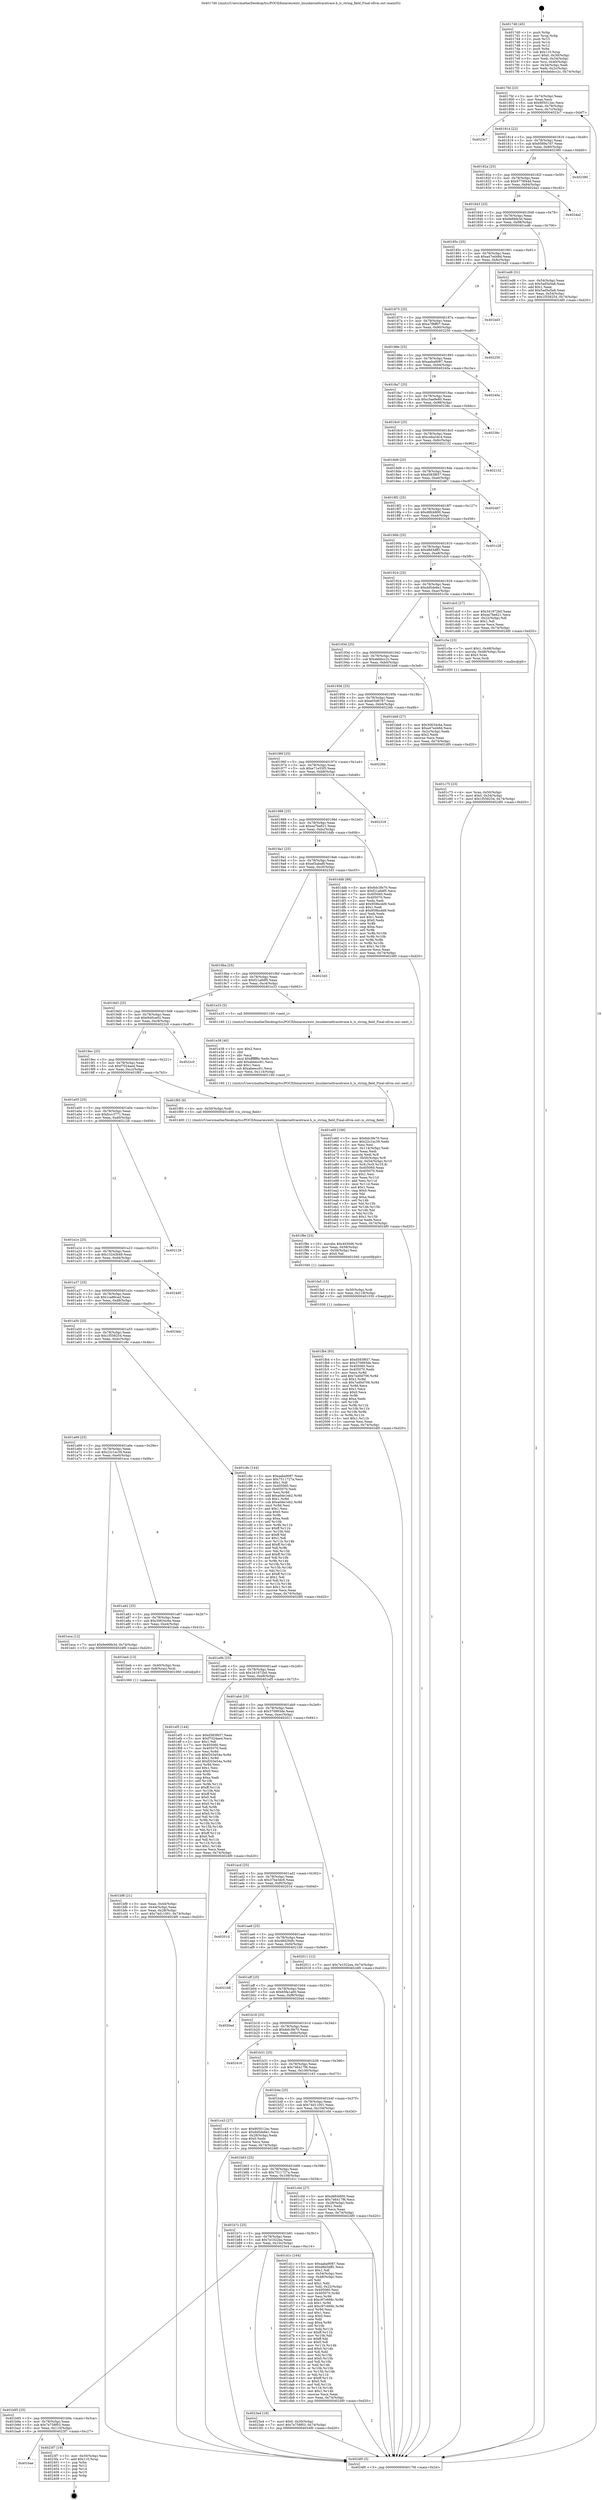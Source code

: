 digraph "0x4017d0" {
  label = "0x4017d0 (/mnt/c/Users/mathe/Desktop/tcc/POCII/binaries/extr_linuxkerneltracetrace.h_is_string_field_Final-ollvm.out::main(0))"
  labelloc = "t"
  node[shape=record]

  Entry [label="",width=0.3,height=0.3,shape=circle,fillcolor=black,style=filled]
  "0x4017fd" [label="{
     0x4017fd [23]\l
     | [instrs]\l
     &nbsp;&nbsp;0x4017fd \<+3\>: mov -0x74(%rbp),%eax\l
     &nbsp;&nbsp;0x401800 \<+2\>: mov %eax,%ecx\l
     &nbsp;&nbsp;0x401802 \<+6\>: sub $0x905012ec,%ecx\l
     &nbsp;&nbsp;0x401808 \<+3\>: mov %eax,-0x78(%rbp)\l
     &nbsp;&nbsp;0x40180b \<+3\>: mov %ecx,-0x7c(%rbp)\l
     &nbsp;&nbsp;0x40180e \<+6\>: je 00000000004023c7 \<main+0xbf7\>\l
  }"]
  "0x4023c7" [label="{
     0x4023c7\l
  }", style=dashed]
  "0x401814" [label="{
     0x401814 [22]\l
     | [instrs]\l
     &nbsp;&nbsp;0x401814 \<+5\>: jmp 0000000000401819 \<main+0x49\>\l
     &nbsp;&nbsp;0x401819 \<+3\>: mov -0x78(%rbp),%eax\l
     &nbsp;&nbsp;0x40181c \<+5\>: sub $0x9589a7d7,%eax\l
     &nbsp;&nbsp;0x401821 \<+3\>: mov %eax,-0x80(%rbp)\l
     &nbsp;&nbsp;0x401824 \<+6\>: je 0000000000402380 \<main+0xbb0\>\l
  }"]
  Exit [label="",width=0.3,height=0.3,shape=circle,fillcolor=black,style=filled,peripheries=2]
  "0x402380" [label="{
     0x402380\l
  }", style=dashed]
  "0x40182a" [label="{
     0x40182a [25]\l
     | [instrs]\l
     &nbsp;&nbsp;0x40182a \<+5\>: jmp 000000000040182f \<main+0x5f\>\l
     &nbsp;&nbsp;0x40182f \<+3\>: mov -0x78(%rbp),%eax\l
     &nbsp;&nbsp;0x401832 \<+5\>: sub $0x9779f44d,%eax\l
     &nbsp;&nbsp;0x401837 \<+6\>: mov %eax,-0x84(%rbp)\l
     &nbsp;&nbsp;0x40183d \<+6\>: je 00000000004024a2 \<main+0xcd2\>\l
  }"]
  "0x401bae" [label="{
     0x401bae\l
  }", style=dashed]
  "0x4024a2" [label="{
     0x4024a2\l
  }", style=dashed]
  "0x401843" [label="{
     0x401843 [25]\l
     | [instrs]\l
     &nbsp;&nbsp;0x401843 \<+5\>: jmp 0000000000401848 \<main+0x78\>\l
     &nbsp;&nbsp;0x401848 \<+3\>: mov -0x78(%rbp),%eax\l
     &nbsp;&nbsp;0x40184b \<+5\>: sub $0x9e66fe3d,%eax\l
     &nbsp;&nbsp;0x401850 \<+6\>: mov %eax,-0x88(%rbp)\l
     &nbsp;&nbsp;0x401856 \<+6\>: je 0000000000401ed6 \<main+0x706\>\l
  }"]
  "0x4023f7" [label="{
     0x4023f7 [19]\l
     | [instrs]\l
     &nbsp;&nbsp;0x4023f7 \<+3\>: mov -0x30(%rbp),%eax\l
     &nbsp;&nbsp;0x4023fa \<+7\>: add $0x110,%rsp\l
     &nbsp;&nbsp;0x402401 \<+1\>: pop %rbx\l
     &nbsp;&nbsp;0x402402 \<+2\>: pop %r12\l
     &nbsp;&nbsp;0x402404 \<+2\>: pop %r14\l
     &nbsp;&nbsp;0x402406 \<+2\>: pop %r15\l
     &nbsp;&nbsp;0x402408 \<+1\>: pop %rbp\l
     &nbsp;&nbsp;0x402409 \<+1\>: ret\l
  }"]
  "0x401ed6" [label="{
     0x401ed6 [31]\l
     | [instrs]\l
     &nbsp;&nbsp;0x401ed6 \<+3\>: mov -0x54(%rbp),%eax\l
     &nbsp;&nbsp;0x401ed9 \<+5\>: sub $0x5ad5e5a8,%eax\l
     &nbsp;&nbsp;0x401ede \<+3\>: add $0x1,%eax\l
     &nbsp;&nbsp;0x401ee1 \<+5\>: add $0x5ad5e5a8,%eax\l
     &nbsp;&nbsp;0x401ee6 \<+3\>: mov %eax,-0x54(%rbp)\l
     &nbsp;&nbsp;0x401ee9 \<+7\>: movl $0x1f558254,-0x74(%rbp)\l
     &nbsp;&nbsp;0x401ef0 \<+5\>: jmp 00000000004024f0 \<main+0xd20\>\l
  }"]
  "0x40185c" [label="{
     0x40185c [25]\l
     | [instrs]\l
     &nbsp;&nbsp;0x40185c \<+5\>: jmp 0000000000401861 \<main+0x91\>\l
     &nbsp;&nbsp;0x401861 \<+3\>: mov -0x78(%rbp),%eax\l
     &nbsp;&nbsp;0x401864 \<+5\>: sub $0xa47ed48d,%eax\l
     &nbsp;&nbsp;0x401869 \<+6\>: mov %eax,-0x8c(%rbp)\l
     &nbsp;&nbsp;0x40186f \<+6\>: je 0000000000401bd3 \<main+0x403\>\l
  }"]
  "0x401b95" [label="{
     0x401b95 [25]\l
     | [instrs]\l
     &nbsp;&nbsp;0x401b95 \<+5\>: jmp 0000000000401b9a \<main+0x3ca\>\l
     &nbsp;&nbsp;0x401b9a \<+3\>: mov -0x78(%rbp),%eax\l
     &nbsp;&nbsp;0x401b9d \<+5\>: sub $0x7e758f03,%eax\l
     &nbsp;&nbsp;0x401ba2 \<+6\>: mov %eax,-0x110(%rbp)\l
     &nbsp;&nbsp;0x401ba8 \<+6\>: je 00000000004023f7 \<main+0xc27\>\l
  }"]
  "0x401bd3" [label="{
     0x401bd3\l
  }", style=dashed]
  "0x401875" [label="{
     0x401875 [25]\l
     | [instrs]\l
     &nbsp;&nbsp;0x401875 \<+5\>: jmp 000000000040187a \<main+0xaa\>\l
     &nbsp;&nbsp;0x40187a \<+3\>: mov -0x78(%rbp),%eax\l
     &nbsp;&nbsp;0x40187d \<+5\>: sub $0xa7f8ff07,%eax\l
     &nbsp;&nbsp;0x401882 \<+6\>: mov %eax,-0x90(%rbp)\l
     &nbsp;&nbsp;0x401888 \<+6\>: je 0000000000402250 \<main+0xa80\>\l
  }"]
  "0x4023e4" [label="{
     0x4023e4 [19]\l
     | [instrs]\l
     &nbsp;&nbsp;0x4023e4 \<+7\>: movl $0x0,-0x30(%rbp)\l
     &nbsp;&nbsp;0x4023eb \<+7\>: movl $0x7e758f03,-0x74(%rbp)\l
     &nbsp;&nbsp;0x4023f2 \<+5\>: jmp 00000000004024f0 \<main+0xd20\>\l
  }"]
  "0x402250" [label="{
     0x402250\l
  }", style=dashed]
  "0x40188e" [label="{
     0x40188e [25]\l
     | [instrs]\l
     &nbsp;&nbsp;0x40188e \<+5\>: jmp 0000000000401893 \<main+0xc3\>\l
     &nbsp;&nbsp;0x401893 \<+3\>: mov -0x78(%rbp),%eax\l
     &nbsp;&nbsp;0x401896 \<+5\>: sub $0xaaba9087,%eax\l
     &nbsp;&nbsp;0x40189b \<+6\>: mov %eax,-0x94(%rbp)\l
     &nbsp;&nbsp;0x4018a1 \<+6\>: je 000000000040240a \<main+0xc3a\>\l
  }"]
  "0x401fb4" [label="{
     0x401fb4 [93]\l
     | [instrs]\l
     &nbsp;&nbsp;0x401fb4 \<+5\>: mov $0xd583f657,%eax\l
     &nbsp;&nbsp;0x401fb9 \<+5\>: mov $0x370993de,%esi\l
     &nbsp;&nbsp;0x401fbe \<+7\>: mov 0x405060,%ecx\l
     &nbsp;&nbsp;0x401fc5 \<+7\>: mov 0x405070,%edx\l
     &nbsp;&nbsp;0x401fcc \<+3\>: mov %ecx,%r8d\l
     &nbsp;&nbsp;0x401fcf \<+7\>: add $0x7ed0d706,%r8d\l
     &nbsp;&nbsp;0x401fd6 \<+4\>: sub $0x1,%r8d\l
     &nbsp;&nbsp;0x401fda \<+7\>: sub $0x7ed0d706,%r8d\l
     &nbsp;&nbsp;0x401fe1 \<+4\>: imul %r8d,%ecx\l
     &nbsp;&nbsp;0x401fe5 \<+3\>: and $0x1,%ecx\l
     &nbsp;&nbsp;0x401fe8 \<+3\>: cmp $0x0,%ecx\l
     &nbsp;&nbsp;0x401feb \<+4\>: sete %r9b\l
     &nbsp;&nbsp;0x401fef \<+3\>: cmp $0xa,%edx\l
     &nbsp;&nbsp;0x401ff2 \<+4\>: setl %r10b\l
     &nbsp;&nbsp;0x401ff6 \<+3\>: mov %r9b,%r11b\l
     &nbsp;&nbsp;0x401ff9 \<+3\>: and %r10b,%r11b\l
     &nbsp;&nbsp;0x401ffc \<+3\>: xor %r10b,%r9b\l
     &nbsp;&nbsp;0x401fff \<+3\>: or %r9b,%r11b\l
     &nbsp;&nbsp;0x402002 \<+4\>: test $0x1,%r11b\l
     &nbsp;&nbsp;0x402006 \<+3\>: cmovne %esi,%eax\l
     &nbsp;&nbsp;0x402009 \<+3\>: mov %eax,-0x74(%rbp)\l
     &nbsp;&nbsp;0x40200c \<+5\>: jmp 00000000004024f0 \<main+0xd20\>\l
  }"]
  "0x40240a" [label="{
     0x40240a\l
  }", style=dashed]
  "0x4018a7" [label="{
     0x4018a7 [25]\l
     | [instrs]\l
     &nbsp;&nbsp;0x4018a7 \<+5\>: jmp 00000000004018ac \<main+0xdc\>\l
     &nbsp;&nbsp;0x4018ac \<+3\>: mov -0x78(%rbp),%eax\l
     &nbsp;&nbsp;0x4018af \<+5\>: sub $0xc5ae9e80,%eax\l
     &nbsp;&nbsp;0x4018b4 \<+6\>: mov %eax,-0x98(%rbp)\l
     &nbsp;&nbsp;0x4018ba \<+6\>: je 000000000040238c \<main+0xbbc\>\l
  }"]
  "0x401fa5" [label="{
     0x401fa5 [15]\l
     | [instrs]\l
     &nbsp;&nbsp;0x401fa5 \<+4\>: mov -0x50(%rbp),%rdi\l
     &nbsp;&nbsp;0x401fa9 \<+6\>: mov %eax,-0x118(%rbp)\l
     &nbsp;&nbsp;0x401faf \<+5\>: call 0000000000401030 \<free@plt\>\l
     | [calls]\l
     &nbsp;&nbsp;0x401030 \{1\} (unknown)\l
  }"]
  "0x40238c" [label="{
     0x40238c\l
  }", style=dashed]
  "0x4018c0" [label="{
     0x4018c0 [25]\l
     | [instrs]\l
     &nbsp;&nbsp;0x4018c0 \<+5\>: jmp 00000000004018c5 \<main+0xf5\>\l
     &nbsp;&nbsp;0x4018c5 \<+3\>: mov -0x78(%rbp),%eax\l
     &nbsp;&nbsp;0x4018c8 \<+5\>: sub $0xceba34c4,%eax\l
     &nbsp;&nbsp;0x4018cd \<+6\>: mov %eax,-0x9c(%rbp)\l
     &nbsp;&nbsp;0x4018d3 \<+6\>: je 0000000000402132 \<main+0x962\>\l
  }"]
  "0x401f8e" [label="{
     0x401f8e [23]\l
     | [instrs]\l
     &nbsp;&nbsp;0x401f8e \<+10\>: movabs $0x4030d6,%rdi\l
     &nbsp;&nbsp;0x401f98 \<+3\>: mov %eax,-0x58(%rbp)\l
     &nbsp;&nbsp;0x401f9b \<+3\>: mov -0x58(%rbp),%esi\l
     &nbsp;&nbsp;0x401f9e \<+2\>: mov $0x0,%al\l
     &nbsp;&nbsp;0x401fa0 \<+5\>: call 0000000000401040 \<printf@plt\>\l
     | [calls]\l
     &nbsp;&nbsp;0x401040 \{1\} (unknown)\l
  }"]
  "0x402132" [label="{
     0x402132\l
  }", style=dashed]
  "0x4018d9" [label="{
     0x4018d9 [25]\l
     | [instrs]\l
     &nbsp;&nbsp;0x4018d9 \<+5\>: jmp 00000000004018de \<main+0x10e\>\l
     &nbsp;&nbsp;0x4018de \<+3\>: mov -0x78(%rbp),%eax\l
     &nbsp;&nbsp;0x4018e1 \<+5\>: sub $0xd583f657,%eax\l
     &nbsp;&nbsp;0x4018e6 \<+6\>: mov %eax,-0xa0(%rbp)\l
     &nbsp;&nbsp;0x4018ec \<+6\>: je 0000000000402467 \<main+0xc97\>\l
  }"]
  "0x401e60" [label="{
     0x401e60 [106]\l
     | [instrs]\l
     &nbsp;&nbsp;0x401e60 \<+5\>: mov $0x6dc3fe70,%ecx\l
     &nbsp;&nbsp;0x401e65 \<+5\>: mov $0x22c1ec39,%edx\l
     &nbsp;&nbsp;0x401e6a \<+2\>: xor %esi,%esi\l
     &nbsp;&nbsp;0x401e6c \<+6\>: mov -0x114(%rbp),%edi\l
     &nbsp;&nbsp;0x401e72 \<+3\>: imul %eax,%edi\l
     &nbsp;&nbsp;0x401e75 \<+3\>: movslq %edi,%r8\l
     &nbsp;&nbsp;0x401e78 \<+4\>: mov -0x50(%rbp),%r9\l
     &nbsp;&nbsp;0x401e7c \<+4\>: movslq -0x54(%rbp),%r10\l
     &nbsp;&nbsp;0x401e80 \<+4\>: mov %r8,(%r9,%r10,8)\l
     &nbsp;&nbsp;0x401e84 \<+7\>: mov 0x405060,%eax\l
     &nbsp;&nbsp;0x401e8b \<+7\>: mov 0x405070,%edi\l
     &nbsp;&nbsp;0x401e92 \<+3\>: sub $0x1,%esi\l
     &nbsp;&nbsp;0x401e95 \<+3\>: mov %eax,%r11d\l
     &nbsp;&nbsp;0x401e98 \<+3\>: add %esi,%r11d\l
     &nbsp;&nbsp;0x401e9b \<+4\>: imul %r11d,%eax\l
     &nbsp;&nbsp;0x401e9f \<+3\>: and $0x1,%eax\l
     &nbsp;&nbsp;0x401ea2 \<+3\>: cmp $0x0,%eax\l
     &nbsp;&nbsp;0x401ea5 \<+3\>: sete %bl\l
     &nbsp;&nbsp;0x401ea8 \<+3\>: cmp $0xa,%edi\l
     &nbsp;&nbsp;0x401eab \<+4\>: setl %r14b\l
     &nbsp;&nbsp;0x401eaf \<+3\>: mov %bl,%r15b\l
     &nbsp;&nbsp;0x401eb2 \<+3\>: and %r14b,%r15b\l
     &nbsp;&nbsp;0x401eb5 \<+3\>: xor %r14b,%bl\l
     &nbsp;&nbsp;0x401eb8 \<+3\>: or %bl,%r15b\l
     &nbsp;&nbsp;0x401ebb \<+4\>: test $0x1,%r15b\l
     &nbsp;&nbsp;0x401ebf \<+3\>: cmovne %edx,%ecx\l
     &nbsp;&nbsp;0x401ec2 \<+3\>: mov %ecx,-0x74(%rbp)\l
     &nbsp;&nbsp;0x401ec5 \<+5\>: jmp 00000000004024f0 \<main+0xd20\>\l
  }"]
  "0x402467" [label="{
     0x402467\l
  }", style=dashed]
  "0x4018f2" [label="{
     0x4018f2 [25]\l
     | [instrs]\l
     &nbsp;&nbsp;0x4018f2 \<+5\>: jmp 00000000004018f7 \<main+0x127\>\l
     &nbsp;&nbsp;0x4018f7 \<+3\>: mov -0x78(%rbp),%eax\l
     &nbsp;&nbsp;0x4018fa \<+5\>: sub $0xd6fcb800,%eax\l
     &nbsp;&nbsp;0x4018ff \<+6\>: mov %eax,-0xa4(%rbp)\l
     &nbsp;&nbsp;0x401905 \<+6\>: je 0000000000401c28 \<main+0x458\>\l
  }"]
  "0x401e38" [label="{
     0x401e38 [40]\l
     | [instrs]\l
     &nbsp;&nbsp;0x401e38 \<+5\>: mov $0x2,%ecx\l
     &nbsp;&nbsp;0x401e3d \<+1\>: cltd\l
     &nbsp;&nbsp;0x401e3e \<+2\>: idiv %ecx\l
     &nbsp;&nbsp;0x401e40 \<+6\>: imul $0xfffffffe,%edx,%ecx\l
     &nbsp;&nbsp;0x401e46 \<+6\>: add $0xabeecc61,%ecx\l
     &nbsp;&nbsp;0x401e4c \<+3\>: add $0x1,%ecx\l
     &nbsp;&nbsp;0x401e4f \<+6\>: sub $0xabeecc61,%ecx\l
     &nbsp;&nbsp;0x401e55 \<+6\>: mov %ecx,-0x114(%rbp)\l
     &nbsp;&nbsp;0x401e5b \<+5\>: call 0000000000401160 \<next_i\>\l
     | [calls]\l
     &nbsp;&nbsp;0x401160 \{1\} (/mnt/c/Users/mathe/Desktop/tcc/POCII/binaries/extr_linuxkerneltracetrace.h_is_string_field_Final-ollvm.out::next_i)\l
  }"]
  "0x401c28" [label="{
     0x401c28\l
  }", style=dashed]
  "0x40190b" [label="{
     0x40190b [25]\l
     | [instrs]\l
     &nbsp;&nbsp;0x40190b \<+5\>: jmp 0000000000401910 \<main+0x140\>\l
     &nbsp;&nbsp;0x401910 \<+3\>: mov -0x78(%rbp),%eax\l
     &nbsp;&nbsp;0x401913 \<+5\>: sub $0xd8d3dff1,%eax\l
     &nbsp;&nbsp;0x401918 \<+6\>: mov %eax,-0xa8(%rbp)\l
     &nbsp;&nbsp;0x40191e \<+6\>: je 0000000000401dc0 \<main+0x5f0\>\l
  }"]
  "0x401b7c" [label="{
     0x401b7c [25]\l
     | [instrs]\l
     &nbsp;&nbsp;0x401b7c \<+5\>: jmp 0000000000401b81 \<main+0x3b1\>\l
     &nbsp;&nbsp;0x401b81 \<+3\>: mov -0x78(%rbp),%eax\l
     &nbsp;&nbsp;0x401b84 \<+5\>: sub $0x7e1022ea,%eax\l
     &nbsp;&nbsp;0x401b89 \<+6\>: mov %eax,-0x10c(%rbp)\l
     &nbsp;&nbsp;0x401b8f \<+6\>: je 00000000004023e4 \<main+0xc14\>\l
  }"]
  "0x401dc0" [label="{
     0x401dc0 [27]\l
     | [instrs]\l
     &nbsp;&nbsp;0x401dc0 \<+5\>: mov $0x341972b0,%eax\l
     &nbsp;&nbsp;0x401dc5 \<+5\>: mov $0xea7be621,%ecx\l
     &nbsp;&nbsp;0x401dca \<+3\>: mov -0x22(%rbp),%dl\l
     &nbsp;&nbsp;0x401dcd \<+3\>: test $0x1,%dl\l
     &nbsp;&nbsp;0x401dd0 \<+3\>: cmovne %ecx,%eax\l
     &nbsp;&nbsp;0x401dd3 \<+3\>: mov %eax,-0x74(%rbp)\l
     &nbsp;&nbsp;0x401dd6 \<+5\>: jmp 00000000004024f0 \<main+0xd20\>\l
  }"]
  "0x401924" [label="{
     0x401924 [25]\l
     | [instrs]\l
     &nbsp;&nbsp;0x401924 \<+5\>: jmp 0000000000401929 \<main+0x159\>\l
     &nbsp;&nbsp;0x401929 \<+3\>: mov -0x78(%rbp),%eax\l
     &nbsp;&nbsp;0x40192c \<+5\>: sub $0xdd5de6e1,%eax\l
     &nbsp;&nbsp;0x401931 \<+6\>: mov %eax,-0xac(%rbp)\l
     &nbsp;&nbsp;0x401937 \<+6\>: je 0000000000401c5e \<main+0x48e\>\l
  }"]
  "0x401d1c" [label="{
     0x401d1c [164]\l
     | [instrs]\l
     &nbsp;&nbsp;0x401d1c \<+5\>: mov $0xaaba9087,%eax\l
     &nbsp;&nbsp;0x401d21 \<+5\>: mov $0xd8d3dff1,%ecx\l
     &nbsp;&nbsp;0x401d26 \<+2\>: mov $0x1,%dl\l
     &nbsp;&nbsp;0x401d28 \<+3\>: mov -0x54(%rbp),%esi\l
     &nbsp;&nbsp;0x401d2b \<+3\>: cmp -0x48(%rbp),%esi\l
     &nbsp;&nbsp;0x401d2e \<+4\>: setl %dil\l
     &nbsp;&nbsp;0x401d32 \<+4\>: and $0x1,%dil\l
     &nbsp;&nbsp;0x401d36 \<+4\>: mov %dil,-0x22(%rbp)\l
     &nbsp;&nbsp;0x401d3a \<+7\>: mov 0x405060,%esi\l
     &nbsp;&nbsp;0x401d41 \<+8\>: mov 0x405070,%r8d\l
     &nbsp;&nbsp;0x401d49 \<+3\>: mov %esi,%r9d\l
     &nbsp;&nbsp;0x401d4c \<+7\>: sub $0xc97c668c,%r9d\l
     &nbsp;&nbsp;0x401d53 \<+4\>: sub $0x1,%r9d\l
     &nbsp;&nbsp;0x401d57 \<+7\>: add $0xc97c668c,%r9d\l
     &nbsp;&nbsp;0x401d5e \<+4\>: imul %r9d,%esi\l
     &nbsp;&nbsp;0x401d62 \<+3\>: and $0x1,%esi\l
     &nbsp;&nbsp;0x401d65 \<+3\>: cmp $0x0,%esi\l
     &nbsp;&nbsp;0x401d68 \<+4\>: sete %dil\l
     &nbsp;&nbsp;0x401d6c \<+4\>: cmp $0xa,%r8d\l
     &nbsp;&nbsp;0x401d70 \<+4\>: setl %r10b\l
     &nbsp;&nbsp;0x401d74 \<+3\>: mov %dil,%r11b\l
     &nbsp;&nbsp;0x401d77 \<+4\>: xor $0xff,%r11b\l
     &nbsp;&nbsp;0x401d7b \<+3\>: mov %r10b,%bl\l
     &nbsp;&nbsp;0x401d7e \<+3\>: xor $0xff,%bl\l
     &nbsp;&nbsp;0x401d81 \<+3\>: xor $0x0,%dl\l
     &nbsp;&nbsp;0x401d84 \<+3\>: mov %r11b,%r14b\l
     &nbsp;&nbsp;0x401d87 \<+4\>: and $0x0,%r14b\l
     &nbsp;&nbsp;0x401d8b \<+3\>: and %dl,%dil\l
     &nbsp;&nbsp;0x401d8e \<+3\>: mov %bl,%r15b\l
     &nbsp;&nbsp;0x401d91 \<+4\>: and $0x0,%r15b\l
     &nbsp;&nbsp;0x401d95 \<+3\>: and %dl,%r10b\l
     &nbsp;&nbsp;0x401d98 \<+3\>: or %dil,%r14b\l
     &nbsp;&nbsp;0x401d9b \<+3\>: or %r10b,%r15b\l
     &nbsp;&nbsp;0x401d9e \<+3\>: xor %r15b,%r14b\l
     &nbsp;&nbsp;0x401da1 \<+3\>: or %bl,%r11b\l
     &nbsp;&nbsp;0x401da4 \<+4\>: xor $0xff,%r11b\l
     &nbsp;&nbsp;0x401da8 \<+3\>: or $0x0,%dl\l
     &nbsp;&nbsp;0x401dab \<+3\>: and %dl,%r11b\l
     &nbsp;&nbsp;0x401dae \<+3\>: or %r11b,%r14b\l
     &nbsp;&nbsp;0x401db1 \<+4\>: test $0x1,%r14b\l
     &nbsp;&nbsp;0x401db5 \<+3\>: cmovne %ecx,%eax\l
     &nbsp;&nbsp;0x401db8 \<+3\>: mov %eax,-0x74(%rbp)\l
     &nbsp;&nbsp;0x401dbb \<+5\>: jmp 00000000004024f0 \<main+0xd20\>\l
  }"]
  "0x401c5e" [label="{
     0x401c5e [23]\l
     | [instrs]\l
     &nbsp;&nbsp;0x401c5e \<+7\>: movl $0x1,-0x48(%rbp)\l
     &nbsp;&nbsp;0x401c65 \<+4\>: movslq -0x48(%rbp),%rax\l
     &nbsp;&nbsp;0x401c69 \<+4\>: shl $0x3,%rax\l
     &nbsp;&nbsp;0x401c6d \<+3\>: mov %rax,%rdi\l
     &nbsp;&nbsp;0x401c70 \<+5\>: call 0000000000401050 \<malloc@plt\>\l
     | [calls]\l
     &nbsp;&nbsp;0x401050 \{1\} (unknown)\l
  }"]
  "0x40193d" [label="{
     0x40193d [25]\l
     | [instrs]\l
     &nbsp;&nbsp;0x40193d \<+5\>: jmp 0000000000401942 \<main+0x172\>\l
     &nbsp;&nbsp;0x401942 \<+3\>: mov -0x78(%rbp),%eax\l
     &nbsp;&nbsp;0x401945 \<+5\>: sub $0xdebbcc2c,%eax\l
     &nbsp;&nbsp;0x40194a \<+6\>: mov %eax,-0xb0(%rbp)\l
     &nbsp;&nbsp;0x401950 \<+6\>: je 0000000000401bb8 \<main+0x3e8\>\l
  }"]
  "0x401c75" [label="{
     0x401c75 [23]\l
     | [instrs]\l
     &nbsp;&nbsp;0x401c75 \<+4\>: mov %rax,-0x50(%rbp)\l
     &nbsp;&nbsp;0x401c79 \<+7\>: movl $0x0,-0x54(%rbp)\l
     &nbsp;&nbsp;0x401c80 \<+7\>: movl $0x1f558254,-0x74(%rbp)\l
     &nbsp;&nbsp;0x401c87 \<+5\>: jmp 00000000004024f0 \<main+0xd20\>\l
  }"]
  "0x401bb8" [label="{
     0x401bb8 [27]\l
     | [instrs]\l
     &nbsp;&nbsp;0x401bb8 \<+5\>: mov $0x30634c6a,%eax\l
     &nbsp;&nbsp;0x401bbd \<+5\>: mov $0xa47ed48d,%ecx\l
     &nbsp;&nbsp;0x401bc2 \<+3\>: mov -0x2c(%rbp),%edx\l
     &nbsp;&nbsp;0x401bc5 \<+3\>: cmp $0x2,%edx\l
     &nbsp;&nbsp;0x401bc8 \<+3\>: cmovne %ecx,%eax\l
     &nbsp;&nbsp;0x401bcb \<+3\>: mov %eax,-0x74(%rbp)\l
     &nbsp;&nbsp;0x401bce \<+5\>: jmp 00000000004024f0 \<main+0xd20\>\l
  }"]
  "0x401956" [label="{
     0x401956 [25]\l
     | [instrs]\l
     &nbsp;&nbsp;0x401956 \<+5\>: jmp 000000000040195b \<main+0x18b\>\l
     &nbsp;&nbsp;0x40195b \<+3\>: mov -0x78(%rbp),%eax\l
     &nbsp;&nbsp;0x40195e \<+5\>: sub $0xe05d6767,%eax\l
     &nbsp;&nbsp;0x401963 \<+6\>: mov %eax,-0xb4(%rbp)\l
     &nbsp;&nbsp;0x401969 \<+6\>: je 000000000040226b \<main+0xa9b\>\l
  }"]
  "0x4024f0" [label="{
     0x4024f0 [5]\l
     | [instrs]\l
     &nbsp;&nbsp;0x4024f0 \<+5\>: jmp 00000000004017fd \<main+0x2d\>\l
  }"]
  "0x4017d0" [label="{
     0x4017d0 [45]\l
     | [instrs]\l
     &nbsp;&nbsp;0x4017d0 \<+1\>: push %rbp\l
     &nbsp;&nbsp;0x4017d1 \<+3\>: mov %rsp,%rbp\l
     &nbsp;&nbsp;0x4017d4 \<+2\>: push %r15\l
     &nbsp;&nbsp;0x4017d6 \<+2\>: push %r14\l
     &nbsp;&nbsp;0x4017d8 \<+2\>: push %r12\l
     &nbsp;&nbsp;0x4017da \<+1\>: push %rbx\l
     &nbsp;&nbsp;0x4017db \<+7\>: sub $0x110,%rsp\l
     &nbsp;&nbsp;0x4017e2 \<+7\>: movl $0x0,-0x30(%rbp)\l
     &nbsp;&nbsp;0x4017e9 \<+3\>: mov %edi,-0x34(%rbp)\l
     &nbsp;&nbsp;0x4017ec \<+4\>: mov %rsi,-0x40(%rbp)\l
     &nbsp;&nbsp;0x4017f0 \<+3\>: mov -0x34(%rbp),%edi\l
     &nbsp;&nbsp;0x4017f3 \<+3\>: mov %edi,-0x2c(%rbp)\l
     &nbsp;&nbsp;0x4017f6 \<+7\>: movl $0xdebbcc2c,-0x74(%rbp)\l
  }"]
  "0x401b63" [label="{
     0x401b63 [25]\l
     | [instrs]\l
     &nbsp;&nbsp;0x401b63 \<+5\>: jmp 0000000000401b68 \<main+0x398\>\l
     &nbsp;&nbsp;0x401b68 \<+3\>: mov -0x78(%rbp),%eax\l
     &nbsp;&nbsp;0x401b6b \<+5\>: sub $0x7511727a,%eax\l
     &nbsp;&nbsp;0x401b70 \<+6\>: mov %eax,-0x108(%rbp)\l
     &nbsp;&nbsp;0x401b76 \<+6\>: je 0000000000401d1c \<main+0x54c\>\l
  }"]
  "0x40226b" [label="{
     0x40226b\l
  }", style=dashed]
  "0x40196f" [label="{
     0x40196f [25]\l
     | [instrs]\l
     &nbsp;&nbsp;0x40196f \<+5\>: jmp 0000000000401974 \<main+0x1a4\>\l
     &nbsp;&nbsp;0x401974 \<+3\>: mov -0x78(%rbp),%eax\l
     &nbsp;&nbsp;0x401977 \<+5\>: sub $0xe71e55f3,%eax\l
     &nbsp;&nbsp;0x40197c \<+6\>: mov %eax,-0xb8(%rbp)\l
     &nbsp;&nbsp;0x401982 \<+6\>: je 0000000000402318 \<main+0xb48\>\l
  }"]
  "0x401c0d" [label="{
     0x401c0d [27]\l
     | [instrs]\l
     &nbsp;&nbsp;0x401c0d \<+5\>: mov $0xd6fcb800,%eax\l
     &nbsp;&nbsp;0x401c12 \<+5\>: mov $0x746417f6,%ecx\l
     &nbsp;&nbsp;0x401c17 \<+3\>: mov -0x28(%rbp),%edx\l
     &nbsp;&nbsp;0x401c1a \<+3\>: cmp $0x1,%edx\l
     &nbsp;&nbsp;0x401c1d \<+3\>: cmovl %ecx,%eax\l
     &nbsp;&nbsp;0x401c20 \<+3\>: mov %eax,-0x74(%rbp)\l
     &nbsp;&nbsp;0x401c23 \<+5\>: jmp 00000000004024f0 \<main+0xd20\>\l
  }"]
  "0x402318" [label="{
     0x402318\l
  }", style=dashed]
  "0x401988" [label="{
     0x401988 [25]\l
     | [instrs]\l
     &nbsp;&nbsp;0x401988 \<+5\>: jmp 000000000040198d \<main+0x1bd\>\l
     &nbsp;&nbsp;0x40198d \<+3\>: mov -0x78(%rbp),%eax\l
     &nbsp;&nbsp;0x401990 \<+5\>: sub $0xea7be621,%eax\l
     &nbsp;&nbsp;0x401995 \<+6\>: mov %eax,-0xbc(%rbp)\l
     &nbsp;&nbsp;0x40199b \<+6\>: je 0000000000401ddb \<main+0x60b\>\l
  }"]
  "0x401b4a" [label="{
     0x401b4a [25]\l
     | [instrs]\l
     &nbsp;&nbsp;0x401b4a \<+5\>: jmp 0000000000401b4f \<main+0x37f\>\l
     &nbsp;&nbsp;0x401b4f \<+3\>: mov -0x78(%rbp),%eax\l
     &nbsp;&nbsp;0x401b52 \<+5\>: sub $0x74d11001,%eax\l
     &nbsp;&nbsp;0x401b57 \<+6\>: mov %eax,-0x104(%rbp)\l
     &nbsp;&nbsp;0x401b5d \<+6\>: je 0000000000401c0d \<main+0x43d\>\l
  }"]
  "0x401ddb" [label="{
     0x401ddb [88]\l
     | [instrs]\l
     &nbsp;&nbsp;0x401ddb \<+5\>: mov $0x6dc3fe70,%eax\l
     &nbsp;&nbsp;0x401de0 \<+5\>: mov $0xf21a6df5,%ecx\l
     &nbsp;&nbsp;0x401de5 \<+7\>: mov 0x405060,%edx\l
     &nbsp;&nbsp;0x401dec \<+7\>: mov 0x405070,%esi\l
     &nbsp;&nbsp;0x401df3 \<+2\>: mov %edx,%edi\l
     &nbsp;&nbsp;0x401df5 \<+6\>: add $0x959bcdd9,%edi\l
     &nbsp;&nbsp;0x401dfb \<+3\>: sub $0x1,%edi\l
     &nbsp;&nbsp;0x401dfe \<+6\>: sub $0x959bcdd9,%edi\l
     &nbsp;&nbsp;0x401e04 \<+3\>: imul %edi,%edx\l
     &nbsp;&nbsp;0x401e07 \<+3\>: and $0x1,%edx\l
     &nbsp;&nbsp;0x401e0a \<+3\>: cmp $0x0,%edx\l
     &nbsp;&nbsp;0x401e0d \<+4\>: sete %r8b\l
     &nbsp;&nbsp;0x401e11 \<+3\>: cmp $0xa,%esi\l
     &nbsp;&nbsp;0x401e14 \<+4\>: setl %r9b\l
     &nbsp;&nbsp;0x401e18 \<+3\>: mov %r8b,%r10b\l
     &nbsp;&nbsp;0x401e1b \<+3\>: and %r9b,%r10b\l
     &nbsp;&nbsp;0x401e1e \<+3\>: xor %r9b,%r8b\l
     &nbsp;&nbsp;0x401e21 \<+3\>: or %r8b,%r10b\l
     &nbsp;&nbsp;0x401e24 \<+4\>: test $0x1,%r10b\l
     &nbsp;&nbsp;0x401e28 \<+3\>: cmovne %ecx,%eax\l
     &nbsp;&nbsp;0x401e2b \<+3\>: mov %eax,-0x74(%rbp)\l
     &nbsp;&nbsp;0x401e2e \<+5\>: jmp 00000000004024f0 \<main+0xd20\>\l
  }"]
  "0x4019a1" [label="{
     0x4019a1 [25]\l
     | [instrs]\l
     &nbsp;&nbsp;0x4019a1 \<+5\>: jmp 00000000004019a6 \<main+0x1d6\>\l
     &nbsp;&nbsp;0x4019a6 \<+3\>: mov -0x78(%rbp),%eax\l
     &nbsp;&nbsp;0x4019a9 \<+5\>: sub $0xef3aba8f,%eax\l
     &nbsp;&nbsp;0x4019ae \<+6\>: mov %eax,-0xc0(%rbp)\l
     &nbsp;&nbsp;0x4019b4 \<+6\>: je 00000000004023d3 \<main+0xc03\>\l
  }"]
  "0x401c43" [label="{
     0x401c43 [27]\l
     | [instrs]\l
     &nbsp;&nbsp;0x401c43 \<+5\>: mov $0x905012ec,%eax\l
     &nbsp;&nbsp;0x401c48 \<+5\>: mov $0xdd5de6e1,%ecx\l
     &nbsp;&nbsp;0x401c4d \<+3\>: mov -0x28(%rbp),%edx\l
     &nbsp;&nbsp;0x401c50 \<+3\>: cmp $0x0,%edx\l
     &nbsp;&nbsp;0x401c53 \<+3\>: cmove %ecx,%eax\l
     &nbsp;&nbsp;0x401c56 \<+3\>: mov %eax,-0x74(%rbp)\l
     &nbsp;&nbsp;0x401c59 \<+5\>: jmp 00000000004024f0 \<main+0xd20\>\l
  }"]
  "0x4023d3" [label="{
     0x4023d3\l
  }", style=dashed]
  "0x4019ba" [label="{
     0x4019ba [25]\l
     | [instrs]\l
     &nbsp;&nbsp;0x4019ba \<+5\>: jmp 00000000004019bf \<main+0x1ef\>\l
     &nbsp;&nbsp;0x4019bf \<+3\>: mov -0x78(%rbp),%eax\l
     &nbsp;&nbsp;0x4019c2 \<+5\>: sub $0xf21a6df5,%eax\l
     &nbsp;&nbsp;0x4019c7 \<+6\>: mov %eax,-0xc4(%rbp)\l
     &nbsp;&nbsp;0x4019cd \<+6\>: je 0000000000401e33 \<main+0x663\>\l
  }"]
  "0x401b31" [label="{
     0x401b31 [25]\l
     | [instrs]\l
     &nbsp;&nbsp;0x401b31 \<+5\>: jmp 0000000000401b36 \<main+0x366\>\l
     &nbsp;&nbsp;0x401b36 \<+3\>: mov -0x78(%rbp),%eax\l
     &nbsp;&nbsp;0x401b39 \<+5\>: sub $0x746417f6,%eax\l
     &nbsp;&nbsp;0x401b3e \<+6\>: mov %eax,-0x100(%rbp)\l
     &nbsp;&nbsp;0x401b44 \<+6\>: je 0000000000401c43 \<main+0x473\>\l
  }"]
  "0x401e33" [label="{
     0x401e33 [5]\l
     | [instrs]\l
     &nbsp;&nbsp;0x401e33 \<+5\>: call 0000000000401160 \<next_i\>\l
     | [calls]\l
     &nbsp;&nbsp;0x401160 \{1\} (/mnt/c/Users/mathe/Desktop/tcc/POCII/binaries/extr_linuxkerneltracetrace.h_is_string_field_Final-ollvm.out::next_i)\l
  }"]
  "0x4019d3" [label="{
     0x4019d3 [25]\l
     | [instrs]\l
     &nbsp;&nbsp;0x4019d3 \<+5\>: jmp 00000000004019d8 \<main+0x208\>\l
     &nbsp;&nbsp;0x4019d8 \<+3\>: mov -0x78(%rbp),%eax\l
     &nbsp;&nbsp;0x4019db \<+5\>: sub $0xf445ce02,%eax\l
     &nbsp;&nbsp;0x4019e0 \<+6\>: mov %eax,-0xc8(%rbp)\l
     &nbsp;&nbsp;0x4019e6 \<+6\>: je 00000000004022c0 \<main+0xaf0\>\l
  }"]
  "0x402416" [label="{
     0x402416\l
  }", style=dashed]
  "0x4022c0" [label="{
     0x4022c0\l
  }", style=dashed]
  "0x4019ec" [label="{
     0x4019ec [25]\l
     | [instrs]\l
     &nbsp;&nbsp;0x4019ec \<+5\>: jmp 00000000004019f1 \<main+0x221\>\l
     &nbsp;&nbsp;0x4019f1 \<+3\>: mov -0x78(%rbp),%eax\l
     &nbsp;&nbsp;0x4019f4 \<+5\>: sub $0xf7024aed,%eax\l
     &nbsp;&nbsp;0x4019f9 \<+6\>: mov %eax,-0xcc(%rbp)\l
     &nbsp;&nbsp;0x4019ff \<+6\>: je 0000000000401f85 \<main+0x7b5\>\l
  }"]
  "0x401b18" [label="{
     0x401b18 [25]\l
     | [instrs]\l
     &nbsp;&nbsp;0x401b18 \<+5\>: jmp 0000000000401b1d \<main+0x34d\>\l
     &nbsp;&nbsp;0x401b1d \<+3\>: mov -0x78(%rbp),%eax\l
     &nbsp;&nbsp;0x401b20 \<+5\>: sub $0x6dc3fe70,%eax\l
     &nbsp;&nbsp;0x401b25 \<+6\>: mov %eax,-0xfc(%rbp)\l
     &nbsp;&nbsp;0x401b2b \<+6\>: je 0000000000402416 \<main+0xc46\>\l
  }"]
  "0x401f85" [label="{
     0x401f85 [9]\l
     | [instrs]\l
     &nbsp;&nbsp;0x401f85 \<+4\>: mov -0x50(%rbp),%rdi\l
     &nbsp;&nbsp;0x401f89 \<+5\>: call 0000000000401400 \<is_string_field\>\l
     | [calls]\l
     &nbsp;&nbsp;0x401400 \{1\} (/mnt/c/Users/mathe/Desktop/tcc/POCII/binaries/extr_linuxkerneltracetrace.h_is_string_field_Final-ollvm.out::is_string_field)\l
  }"]
  "0x401a05" [label="{
     0x401a05 [25]\l
     | [instrs]\l
     &nbsp;&nbsp;0x401a05 \<+5\>: jmp 0000000000401a0a \<main+0x23a\>\l
     &nbsp;&nbsp;0x401a0a \<+3\>: mov -0x78(%rbp),%eax\l
     &nbsp;&nbsp;0x401a0d \<+5\>: sub $0xfccc3771,%eax\l
     &nbsp;&nbsp;0x401a12 \<+6\>: mov %eax,-0xd0(%rbp)\l
     &nbsp;&nbsp;0x401a18 \<+6\>: je 0000000000402126 \<main+0x956\>\l
  }"]
  "0x4020ad" [label="{
     0x4020ad\l
  }", style=dashed]
  "0x402126" [label="{
     0x402126\l
  }", style=dashed]
  "0x401a1e" [label="{
     0x401a1e [25]\l
     | [instrs]\l
     &nbsp;&nbsp;0x401a1e \<+5\>: jmp 0000000000401a23 \<main+0x253\>\l
     &nbsp;&nbsp;0x401a23 \<+3\>: mov -0x78(%rbp),%eax\l
     &nbsp;&nbsp;0x401a26 \<+5\>: sub $0x15243b49,%eax\l
     &nbsp;&nbsp;0x401a2b \<+6\>: mov %eax,-0xd4(%rbp)\l
     &nbsp;&nbsp;0x401a31 \<+6\>: je 00000000004024d0 \<main+0xd00\>\l
  }"]
  "0x401aff" [label="{
     0x401aff [25]\l
     | [instrs]\l
     &nbsp;&nbsp;0x401aff \<+5\>: jmp 0000000000401b04 \<main+0x334\>\l
     &nbsp;&nbsp;0x401b04 \<+3\>: mov -0x78(%rbp),%eax\l
     &nbsp;&nbsp;0x401b07 \<+5\>: sub $0x65fa1a00,%eax\l
     &nbsp;&nbsp;0x401b0c \<+6\>: mov %eax,-0xf8(%rbp)\l
     &nbsp;&nbsp;0x401b12 \<+6\>: je 00000000004020ad \<main+0x8dd\>\l
  }"]
  "0x4024d0" [label="{
     0x4024d0\l
  }", style=dashed]
  "0x401a37" [label="{
     0x401a37 [25]\l
     | [instrs]\l
     &nbsp;&nbsp;0x401a37 \<+5\>: jmp 0000000000401a3c \<main+0x26c\>\l
     &nbsp;&nbsp;0x401a3c \<+3\>: mov -0x78(%rbp),%eax\l
     &nbsp;&nbsp;0x401a3f \<+5\>: sub $0x1ca86ced,%eax\l
     &nbsp;&nbsp;0x401a44 \<+6\>: mov %eax,-0xd8(%rbp)\l
     &nbsp;&nbsp;0x401a4a \<+6\>: je 00000000004024dc \<main+0xd0c\>\l
  }"]
  "0x4021b8" [label="{
     0x4021b8\l
  }", style=dashed]
  "0x4024dc" [label="{
     0x4024dc\l
  }", style=dashed]
  "0x401a50" [label="{
     0x401a50 [25]\l
     | [instrs]\l
     &nbsp;&nbsp;0x401a50 \<+5\>: jmp 0000000000401a55 \<main+0x285\>\l
     &nbsp;&nbsp;0x401a55 \<+3\>: mov -0x78(%rbp),%eax\l
     &nbsp;&nbsp;0x401a58 \<+5\>: sub $0x1f558254,%eax\l
     &nbsp;&nbsp;0x401a5d \<+6\>: mov %eax,-0xdc(%rbp)\l
     &nbsp;&nbsp;0x401a63 \<+6\>: je 0000000000401c8c \<main+0x4bc\>\l
  }"]
  "0x401ae6" [label="{
     0x401ae6 [25]\l
     | [instrs]\l
     &nbsp;&nbsp;0x401ae6 \<+5\>: jmp 0000000000401aeb \<main+0x31b\>\l
     &nbsp;&nbsp;0x401aeb \<+3\>: mov -0x78(%rbp),%eax\l
     &nbsp;&nbsp;0x401aee \<+5\>: sub $0x484294fc,%eax\l
     &nbsp;&nbsp;0x401af3 \<+6\>: mov %eax,-0xf4(%rbp)\l
     &nbsp;&nbsp;0x401af9 \<+6\>: je 00000000004021b8 \<main+0x9e8\>\l
  }"]
  "0x401c8c" [label="{
     0x401c8c [144]\l
     | [instrs]\l
     &nbsp;&nbsp;0x401c8c \<+5\>: mov $0xaaba9087,%eax\l
     &nbsp;&nbsp;0x401c91 \<+5\>: mov $0x7511727a,%ecx\l
     &nbsp;&nbsp;0x401c96 \<+2\>: mov $0x1,%dl\l
     &nbsp;&nbsp;0x401c98 \<+7\>: mov 0x405060,%esi\l
     &nbsp;&nbsp;0x401c9f \<+7\>: mov 0x405070,%edi\l
     &nbsp;&nbsp;0x401ca6 \<+3\>: mov %esi,%r8d\l
     &nbsp;&nbsp;0x401ca9 \<+7\>: add $0xa0de1eb2,%r8d\l
     &nbsp;&nbsp;0x401cb0 \<+4\>: sub $0x1,%r8d\l
     &nbsp;&nbsp;0x401cb4 \<+7\>: sub $0xa0de1eb2,%r8d\l
     &nbsp;&nbsp;0x401cbb \<+4\>: imul %r8d,%esi\l
     &nbsp;&nbsp;0x401cbf \<+3\>: and $0x1,%esi\l
     &nbsp;&nbsp;0x401cc2 \<+3\>: cmp $0x0,%esi\l
     &nbsp;&nbsp;0x401cc5 \<+4\>: sete %r9b\l
     &nbsp;&nbsp;0x401cc9 \<+3\>: cmp $0xa,%edi\l
     &nbsp;&nbsp;0x401ccc \<+4\>: setl %r10b\l
     &nbsp;&nbsp;0x401cd0 \<+3\>: mov %r9b,%r11b\l
     &nbsp;&nbsp;0x401cd3 \<+4\>: xor $0xff,%r11b\l
     &nbsp;&nbsp;0x401cd7 \<+3\>: mov %r10b,%bl\l
     &nbsp;&nbsp;0x401cda \<+3\>: xor $0xff,%bl\l
     &nbsp;&nbsp;0x401cdd \<+3\>: xor $0x1,%dl\l
     &nbsp;&nbsp;0x401ce0 \<+3\>: mov %r11b,%r14b\l
     &nbsp;&nbsp;0x401ce3 \<+4\>: and $0xff,%r14b\l
     &nbsp;&nbsp;0x401ce7 \<+3\>: and %dl,%r9b\l
     &nbsp;&nbsp;0x401cea \<+3\>: mov %bl,%r15b\l
     &nbsp;&nbsp;0x401ced \<+4\>: and $0xff,%r15b\l
     &nbsp;&nbsp;0x401cf1 \<+3\>: and %dl,%r10b\l
     &nbsp;&nbsp;0x401cf4 \<+3\>: or %r9b,%r14b\l
     &nbsp;&nbsp;0x401cf7 \<+3\>: or %r10b,%r15b\l
     &nbsp;&nbsp;0x401cfa \<+3\>: xor %r15b,%r14b\l
     &nbsp;&nbsp;0x401cfd \<+3\>: or %bl,%r11b\l
     &nbsp;&nbsp;0x401d00 \<+4\>: xor $0xff,%r11b\l
     &nbsp;&nbsp;0x401d04 \<+3\>: or $0x1,%dl\l
     &nbsp;&nbsp;0x401d07 \<+3\>: and %dl,%r11b\l
     &nbsp;&nbsp;0x401d0a \<+3\>: or %r11b,%r14b\l
     &nbsp;&nbsp;0x401d0d \<+4\>: test $0x1,%r14b\l
     &nbsp;&nbsp;0x401d11 \<+3\>: cmovne %ecx,%eax\l
     &nbsp;&nbsp;0x401d14 \<+3\>: mov %eax,-0x74(%rbp)\l
     &nbsp;&nbsp;0x401d17 \<+5\>: jmp 00000000004024f0 \<main+0xd20\>\l
  }"]
  "0x401a69" [label="{
     0x401a69 [25]\l
     | [instrs]\l
     &nbsp;&nbsp;0x401a69 \<+5\>: jmp 0000000000401a6e \<main+0x29e\>\l
     &nbsp;&nbsp;0x401a6e \<+3\>: mov -0x78(%rbp),%eax\l
     &nbsp;&nbsp;0x401a71 \<+5\>: sub $0x22c1ec39,%eax\l
     &nbsp;&nbsp;0x401a76 \<+6\>: mov %eax,-0xe0(%rbp)\l
     &nbsp;&nbsp;0x401a7c \<+6\>: je 0000000000401eca \<main+0x6fa\>\l
  }"]
  "0x40201d" [label="{
     0x40201d\l
  }", style=dashed]
  "0x401eca" [label="{
     0x401eca [12]\l
     | [instrs]\l
     &nbsp;&nbsp;0x401eca \<+7\>: movl $0x9e66fe3d,-0x74(%rbp)\l
     &nbsp;&nbsp;0x401ed1 \<+5\>: jmp 00000000004024f0 \<main+0xd20\>\l
  }"]
  "0x401a82" [label="{
     0x401a82 [25]\l
     | [instrs]\l
     &nbsp;&nbsp;0x401a82 \<+5\>: jmp 0000000000401a87 \<main+0x2b7\>\l
     &nbsp;&nbsp;0x401a87 \<+3\>: mov -0x78(%rbp),%eax\l
     &nbsp;&nbsp;0x401a8a \<+5\>: sub $0x30634c6a,%eax\l
     &nbsp;&nbsp;0x401a8f \<+6\>: mov %eax,-0xe4(%rbp)\l
     &nbsp;&nbsp;0x401a95 \<+6\>: je 0000000000401beb \<main+0x41b\>\l
  }"]
  "0x401acd" [label="{
     0x401acd [25]\l
     | [instrs]\l
     &nbsp;&nbsp;0x401acd \<+5\>: jmp 0000000000401ad2 \<main+0x302\>\l
     &nbsp;&nbsp;0x401ad2 \<+3\>: mov -0x78(%rbp),%eax\l
     &nbsp;&nbsp;0x401ad5 \<+5\>: sub $0x37be3dc6,%eax\l
     &nbsp;&nbsp;0x401ada \<+6\>: mov %eax,-0xf0(%rbp)\l
     &nbsp;&nbsp;0x401ae0 \<+6\>: je 000000000040201d \<main+0x84d\>\l
  }"]
  "0x401beb" [label="{
     0x401beb [13]\l
     | [instrs]\l
     &nbsp;&nbsp;0x401beb \<+4\>: mov -0x40(%rbp),%rax\l
     &nbsp;&nbsp;0x401bef \<+4\>: mov 0x8(%rax),%rdi\l
     &nbsp;&nbsp;0x401bf3 \<+5\>: call 0000000000401060 \<atoi@plt\>\l
     | [calls]\l
     &nbsp;&nbsp;0x401060 \{1\} (unknown)\l
  }"]
  "0x401a9b" [label="{
     0x401a9b [25]\l
     | [instrs]\l
     &nbsp;&nbsp;0x401a9b \<+5\>: jmp 0000000000401aa0 \<main+0x2d0\>\l
     &nbsp;&nbsp;0x401aa0 \<+3\>: mov -0x78(%rbp),%eax\l
     &nbsp;&nbsp;0x401aa3 \<+5\>: sub $0x341972b0,%eax\l
     &nbsp;&nbsp;0x401aa8 \<+6\>: mov %eax,-0xe8(%rbp)\l
     &nbsp;&nbsp;0x401aae \<+6\>: je 0000000000401ef5 \<main+0x725\>\l
  }"]
  "0x401bf8" [label="{
     0x401bf8 [21]\l
     | [instrs]\l
     &nbsp;&nbsp;0x401bf8 \<+3\>: mov %eax,-0x44(%rbp)\l
     &nbsp;&nbsp;0x401bfb \<+3\>: mov -0x44(%rbp),%eax\l
     &nbsp;&nbsp;0x401bfe \<+3\>: mov %eax,-0x28(%rbp)\l
     &nbsp;&nbsp;0x401c01 \<+7\>: movl $0x74d11001,-0x74(%rbp)\l
     &nbsp;&nbsp;0x401c08 \<+5\>: jmp 00000000004024f0 \<main+0xd20\>\l
  }"]
  "0x402011" [label="{
     0x402011 [12]\l
     | [instrs]\l
     &nbsp;&nbsp;0x402011 \<+7\>: movl $0x7e1022ea,-0x74(%rbp)\l
     &nbsp;&nbsp;0x402018 \<+5\>: jmp 00000000004024f0 \<main+0xd20\>\l
  }"]
  "0x401ef5" [label="{
     0x401ef5 [144]\l
     | [instrs]\l
     &nbsp;&nbsp;0x401ef5 \<+5\>: mov $0xd583f657,%eax\l
     &nbsp;&nbsp;0x401efa \<+5\>: mov $0xf7024aed,%ecx\l
     &nbsp;&nbsp;0x401eff \<+2\>: mov $0x1,%dl\l
     &nbsp;&nbsp;0x401f01 \<+7\>: mov 0x405060,%esi\l
     &nbsp;&nbsp;0x401f08 \<+7\>: mov 0x405070,%edi\l
     &nbsp;&nbsp;0x401f0f \<+3\>: mov %esi,%r8d\l
     &nbsp;&nbsp;0x401f12 \<+7\>: sub $0xf203e54a,%r8d\l
     &nbsp;&nbsp;0x401f19 \<+4\>: sub $0x1,%r8d\l
     &nbsp;&nbsp;0x401f1d \<+7\>: add $0xf203e54a,%r8d\l
     &nbsp;&nbsp;0x401f24 \<+4\>: imul %r8d,%esi\l
     &nbsp;&nbsp;0x401f28 \<+3\>: and $0x1,%esi\l
     &nbsp;&nbsp;0x401f2b \<+3\>: cmp $0x0,%esi\l
     &nbsp;&nbsp;0x401f2e \<+4\>: sete %r9b\l
     &nbsp;&nbsp;0x401f32 \<+3\>: cmp $0xa,%edi\l
     &nbsp;&nbsp;0x401f35 \<+4\>: setl %r10b\l
     &nbsp;&nbsp;0x401f39 \<+3\>: mov %r9b,%r11b\l
     &nbsp;&nbsp;0x401f3c \<+4\>: xor $0xff,%r11b\l
     &nbsp;&nbsp;0x401f40 \<+3\>: mov %r10b,%bl\l
     &nbsp;&nbsp;0x401f43 \<+3\>: xor $0xff,%bl\l
     &nbsp;&nbsp;0x401f46 \<+3\>: xor $0x0,%dl\l
     &nbsp;&nbsp;0x401f49 \<+3\>: mov %r11b,%r14b\l
     &nbsp;&nbsp;0x401f4c \<+4\>: and $0x0,%r14b\l
     &nbsp;&nbsp;0x401f50 \<+3\>: and %dl,%r9b\l
     &nbsp;&nbsp;0x401f53 \<+3\>: mov %bl,%r15b\l
     &nbsp;&nbsp;0x401f56 \<+4\>: and $0x0,%r15b\l
     &nbsp;&nbsp;0x401f5a \<+3\>: and %dl,%r10b\l
     &nbsp;&nbsp;0x401f5d \<+3\>: or %r9b,%r14b\l
     &nbsp;&nbsp;0x401f60 \<+3\>: or %r10b,%r15b\l
     &nbsp;&nbsp;0x401f63 \<+3\>: xor %r15b,%r14b\l
     &nbsp;&nbsp;0x401f66 \<+3\>: or %bl,%r11b\l
     &nbsp;&nbsp;0x401f69 \<+4\>: xor $0xff,%r11b\l
     &nbsp;&nbsp;0x401f6d \<+3\>: or $0x0,%dl\l
     &nbsp;&nbsp;0x401f70 \<+3\>: and %dl,%r11b\l
     &nbsp;&nbsp;0x401f73 \<+3\>: or %r11b,%r14b\l
     &nbsp;&nbsp;0x401f76 \<+4\>: test $0x1,%r14b\l
     &nbsp;&nbsp;0x401f7a \<+3\>: cmovne %ecx,%eax\l
     &nbsp;&nbsp;0x401f7d \<+3\>: mov %eax,-0x74(%rbp)\l
     &nbsp;&nbsp;0x401f80 \<+5\>: jmp 00000000004024f0 \<main+0xd20\>\l
  }"]
  "0x401ab4" [label="{
     0x401ab4 [25]\l
     | [instrs]\l
     &nbsp;&nbsp;0x401ab4 \<+5\>: jmp 0000000000401ab9 \<main+0x2e9\>\l
     &nbsp;&nbsp;0x401ab9 \<+3\>: mov -0x78(%rbp),%eax\l
     &nbsp;&nbsp;0x401abc \<+5\>: sub $0x370993de,%eax\l
     &nbsp;&nbsp;0x401ac1 \<+6\>: mov %eax,-0xec(%rbp)\l
     &nbsp;&nbsp;0x401ac7 \<+6\>: je 0000000000402011 \<main+0x841\>\l
  }"]
  Entry -> "0x4017d0" [label=" 1"]
  "0x4017fd" -> "0x4023c7" [label=" 0"]
  "0x4017fd" -> "0x401814" [label=" 20"]
  "0x4023f7" -> Exit [label=" 1"]
  "0x401814" -> "0x402380" [label=" 0"]
  "0x401814" -> "0x40182a" [label=" 20"]
  "0x401b95" -> "0x401bae" [label=" 0"]
  "0x40182a" -> "0x4024a2" [label=" 0"]
  "0x40182a" -> "0x401843" [label=" 20"]
  "0x401b95" -> "0x4023f7" [label=" 1"]
  "0x401843" -> "0x401ed6" [label=" 1"]
  "0x401843" -> "0x40185c" [label=" 19"]
  "0x4023e4" -> "0x4024f0" [label=" 1"]
  "0x40185c" -> "0x401bd3" [label=" 0"]
  "0x40185c" -> "0x401875" [label=" 19"]
  "0x401b7c" -> "0x401b95" [label=" 1"]
  "0x401875" -> "0x402250" [label=" 0"]
  "0x401875" -> "0x40188e" [label=" 19"]
  "0x401b7c" -> "0x4023e4" [label=" 1"]
  "0x40188e" -> "0x40240a" [label=" 0"]
  "0x40188e" -> "0x4018a7" [label=" 19"]
  "0x402011" -> "0x4024f0" [label=" 1"]
  "0x4018a7" -> "0x40238c" [label=" 0"]
  "0x4018a7" -> "0x4018c0" [label=" 19"]
  "0x401fb4" -> "0x4024f0" [label=" 1"]
  "0x4018c0" -> "0x402132" [label=" 0"]
  "0x4018c0" -> "0x4018d9" [label=" 19"]
  "0x401fa5" -> "0x401fb4" [label=" 1"]
  "0x4018d9" -> "0x402467" [label=" 0"]
  "0x4018d9" -> "0x4018f2" [label=" 19"]
  "0x401f8e" -> "0x401fa5" [label=" 1"]
  "0x4018f2" -> "0x401c28" [label=" 0"]
  "0x4018f2" -> "0x40190b" [label=" 19"]
  "0x401f85" -> "0x401f8e" [label=" 1"]
  "0x40190b" -> "0x401dc0" [label=" 2"]
  "0x40190b" -> "0x401924" [label=" 17"]
  "0x401ef5" -> "0x4024f0" [label=" 1"]
  "0x401924" -> "0x401c5e" [label=" 1"]
  "0x401924" -> "0x40193d" [label=" 16"]
  "0x401ed6" -> "0x4024f0" [label=" 1"]
  "0x40193d" -> "0x401bb8" [label=" 1"]
  "0x40193d" -> "0x401956" [label=" 15"]
  "0x401bb8" -> "0x4024f0" [label=" 1"]
  "0x4017d0" -> "0x4017fd" [label=" 1"]
  "0x4024f0" -> "0x4017fd" [label=" 19"]
  "0x401e60" -> "0x4024f0" [label=" 1"]
  "0x401956" -> "0x40226b" [label=" 0"]
  "0x401956" -> "0x40196f" [label=" 15"]
  "0x401e38" -> "0x401e60" [label=" 1"]
  "0x40196f" -> "0x402318" [label=" 0"]
  "0x40196f" -> "0x401988" [label=" 15"]
  "0x401e33" -> "0x401e38" [label=" 1"]
  "0x401988" -> "0x401ddb" [label=" 1"]
  "0x401988" -> "0x4019a1" [label=" 14"]
  "0x401dc0" -> "0x4024f0" [label=" 2"]
  "0x4019a1" -> "0x4023d3" [label=" 0"]
  "0x4019a1" -> "0x4019ba" [label=" 14"]
  "0x401d1c" -> "0x4024f0" [label=" 2"]
  "0x4019ba" -> "0x401e33" [label=" 1"]
  "0x4019ba" -> "0x4019d3" [label=" 13"]
  "0x401b63" -> "0x401d1c" [label=" 2"]
  "0x4019d3" -> "0x4022c0" [label=" 0"]
  "0x4019d3" -> "0x4019ec" [label=" 13"]
  "0x401eca" -> "0x4024f0" [label=" 1"]
  "0x4019ec" -> "0x401f85" [label=" 1"]
  "0x4019ec" -> "0x401a05" [label=" 12"]
  "0x401c75" -> "0x4024f0" [label=" 1"]
  "0x401a05" -> "0x402126" [label=" 0"]
  "0x401a05" -> "0x401a1e" [label=" 12"]
  "0x401c5e" -> "0x401c75" [label=" 1"]
  "0x401a1e" -> "0x4024d0" [label=" 0"]
  "0x401a1e" -> "0x401a37" [label=" 12"]
  "0x401c0d" -> "0x4024f0" [label=" 1"]
  "0x401a37" -> "0x4024dc" [label=" 0"]
  "0x401a37" -> "0x401a50" [label=" 12"]
  "0x401b4a" -> "0x401b63" [label=" 4"]
  "0x401a50" -> "0x401c8c" [label=" 2"]
  "0x401a50" -> "0x401a69" [label=" 10"]
  "0x401ddb" -> "0x4024f0" [label=" 1"]
  "0x401a69" -> "0x401eca" [label=" 1"]
  "0x401a69" -> "0x401a82" [label=" 9"]
  "0x401b31" -> "0x401b4a" [label=" 5"]
  "0x401a82" -> "0x401beb" [label=" 1"]
  "0x401a82" -> "0x401a9b" [label=" 8"]
  "0x401beb" -> "0x401bf8" [label=" 1"]
  "0x401bf8" -> "0x4024f0" [label=" 1"]
  "0x401b63" -> "0x401b7c" [label=" 2"]
  "0x401a9b" -> "0x401ef5" [label=" 1"]
  "0x401a9b" -> "0x401ab4" [label=" 7"]
  "0x401b18" -> "0x401b31" [label=" 6"]
  "0x401ab4" -> "0x402011" [label=" 1"]
  "0x401ab4" -> "0x401acd" [label=" 6"]
  "0x401b31" -> "0x401c43" [label=" 1"]
  "0x401acd" -> "0x40201d" [label=" 0"]
  "0x401acd" -> "0x401ae6" [label=" 6"]
  "0x401b4a" -> "0x401c0d" [label=" 1"]
  "0x401ae6" -> "0x4021b8" [label=" 0"]
  "0x401ae6" -> "0x401aff" [label=" 6"]
  "0x401c43" -> "0x4024f0" [label=" 1"]
  "0x401aff" -> "0x4020ad" [label=" 0"]
  "0x401aff" -> "0x401b18" [label=" 6"]
  "0x401c8c" -> "0x4024f0" [label=" 2"]
  "0x401b18" -> "0x402416" [label=" 0"]
}
